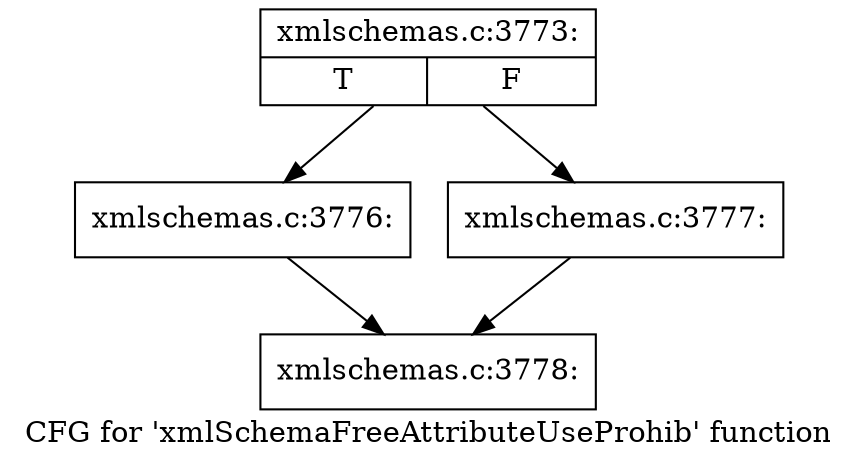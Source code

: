 digraph "CFG for 'xmlSchemaFreeAttributeUseProhib' function" {
	label="CFG for 'xmlSchemaFreeAttributeUseProhib' function";

	Node0x4b29650 [shape=record,label="{xmlschemas.c:3773:|{<s0>T|<s1>F}}"];
	Node0x4b29650 -> Node0x4b2ae60;
	Node0x4b29650 -> Node0x4b2aeb0;
	Node0x4b2ae60 [shape=record,label="{xmlschemas.c:3776:}"];
	Node0x4b2ae60 -> Node0x4b2af20;
	Node0x4b2aeb0 [shape=record,label="{xmlschemas.c:3777:}"];
	Node0x4b2aeb0 -> Node0x4b2af20;
	Node0x4b2af20 [shape=record,label="{xmlschemas.c:3778:}"];
}
